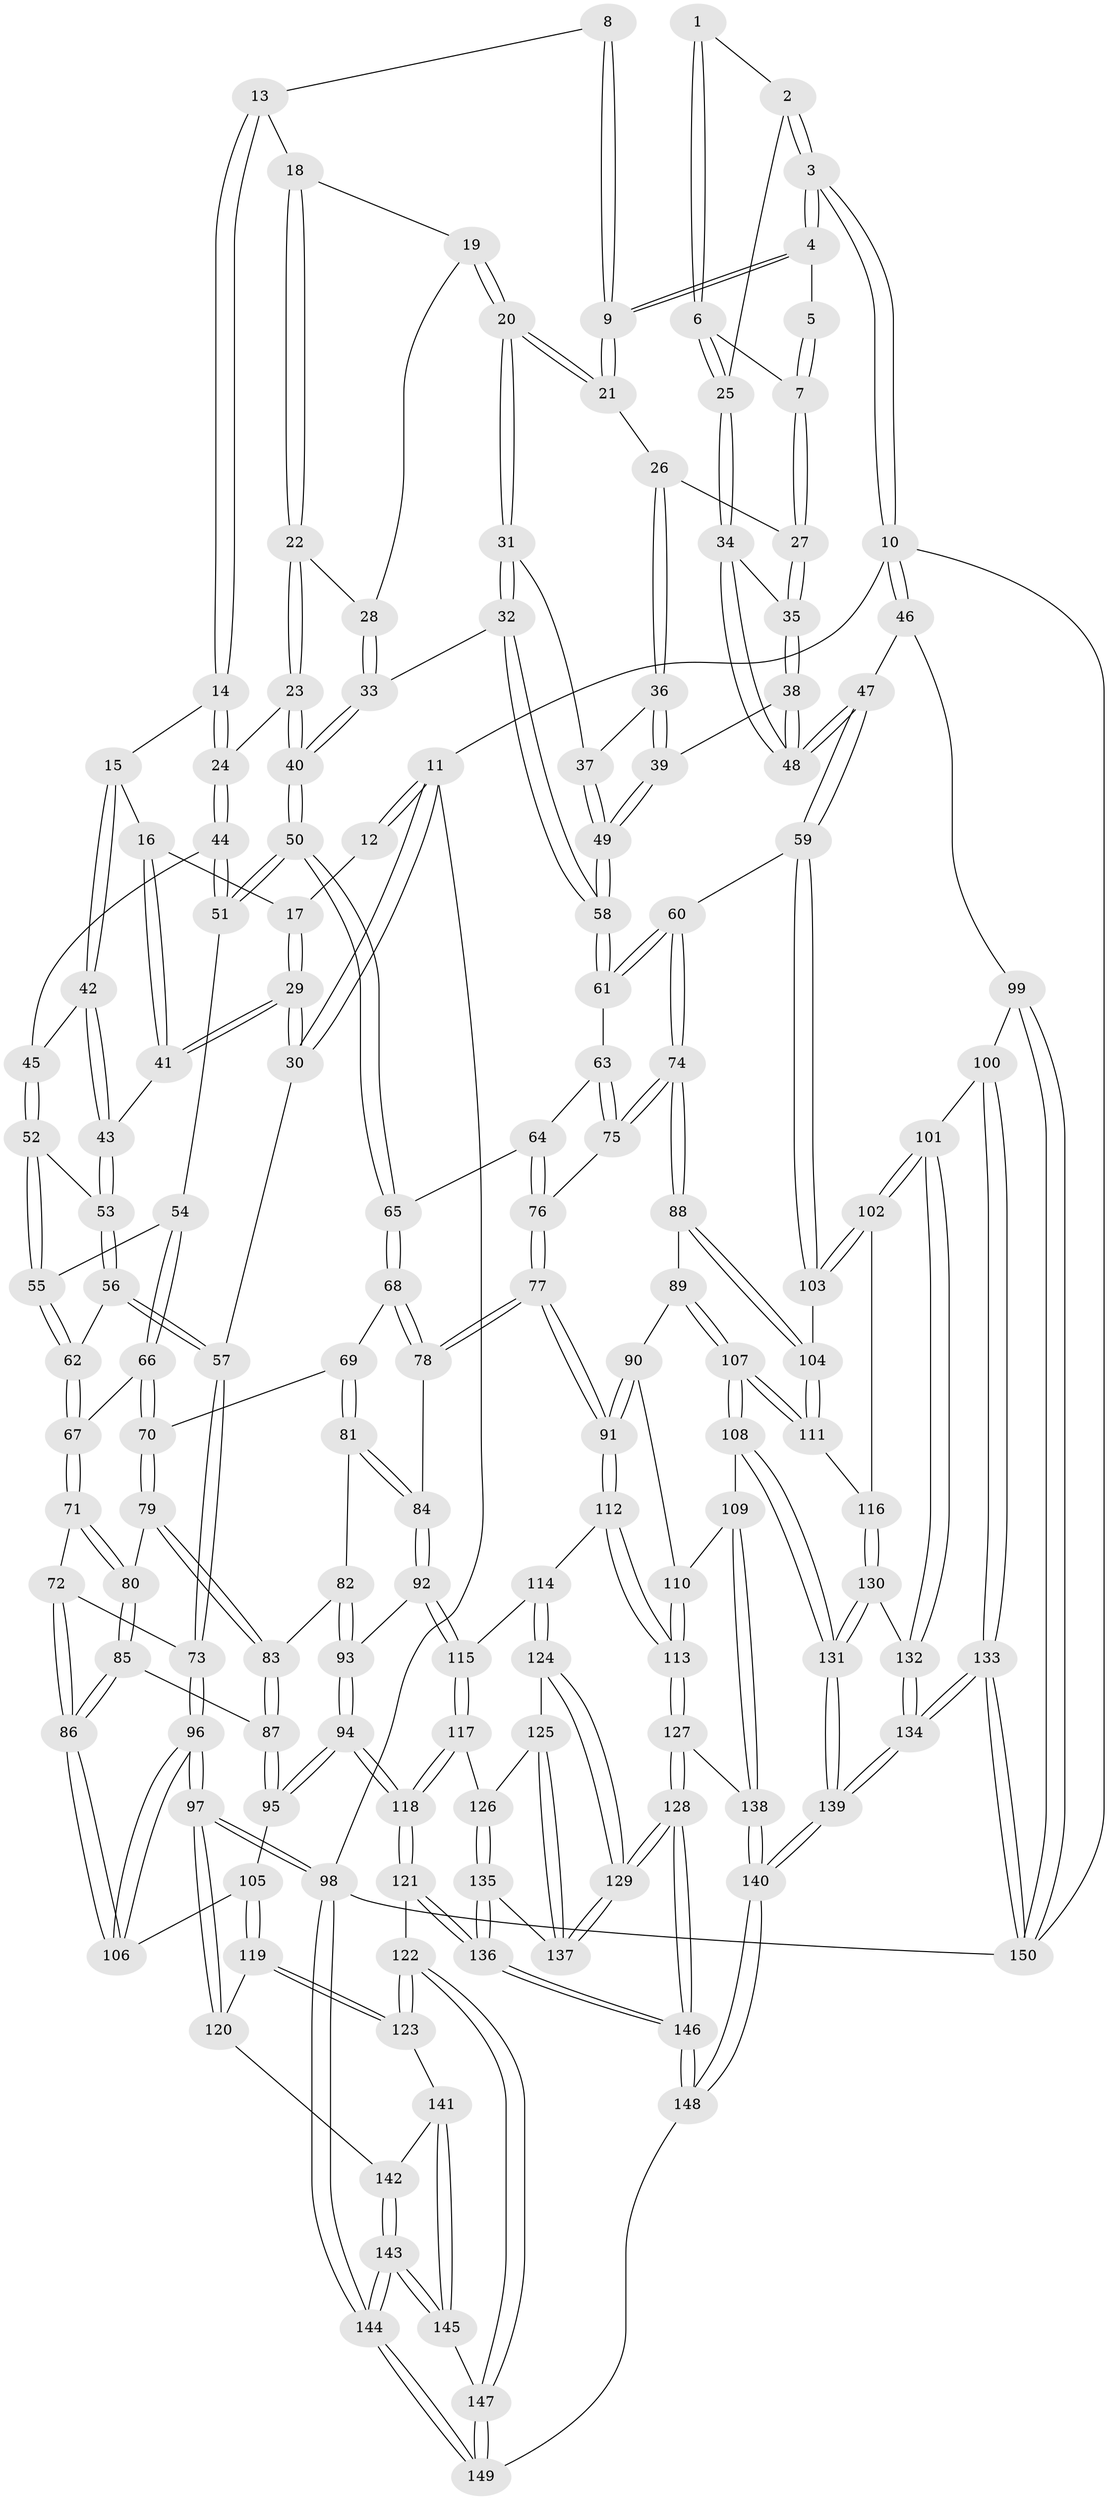 // coarse degree distribution, {2: 0.022222222222222223, 4: 0.4111111111111111, 7: 0.011111111111111112, 3: 0.12222222222222222, 5: 0.35555555555555557, 6: 0.07777777777777778}
// Generated by graph-tools (version 1.1) at 2025/24/03/03/25 07:24:38]
// undirected, 150 vertices, 372 edges
graph export_dot {
graph [start="1"]
  node [color=gray90,style=filled];
  1 [pos="+0.8741793319871745+0.048298685073847526"];
  2 [pos="+0.9836340700012375+0"];
  3 [pos="+1+0"];
  4 [pos="+1+0"];
  5 [pos="+0.8650655708845376+0.0380877823406663"];
  6 [pos="+0.8889909821160136+0.09949315544780378"];
  7 [pos="+0.7812746353205965+0.027156602614908116"];
  8 [pos="+0.16158799873835958+0"];
  9 [pos="+0.6136924128652268+0"];
  10 [pos="+1+0"];
  11 [pos="+0+0"];
  12 [pos="+0+0"];
  13 [pos="+0.18277818672014484+0"];
  14 [pos="+0.16712600805712102+0.08001586238196941"];
  15 [pos="+0.13299196718909495+0.0999604715469805"];
  16 [pos="+0.10494041306979036+0.10625374833709388"];
  17 [pos="+0.04474190396152221+0.08157132799465447"];
  18 [pos="+0.29292762662380994+0.0062975801552202235"];
  19 [pos="+0.36218842306605525+0.05575971632638751"];
  20 [pos="+0.4864617147274763+0.03509272521596735"];
  21 [pos="+0.6135152907783278+0"];
  22 [pos="+0.28490027762475145+0.11536161145552261"];
  23 [pos="+0.2693261513477701+0.1273372348428476"];
  24 [pos="+0.21651911565491472+0.1367622705980237"];
  25 [pos="+0.902122229638912+0.12398382303522898"];
  26 [pos="+0.6870102706042966+0"];
  27 [pos="+0.7084097060351755+0.0064636238281242315"];
  28 [pos="+0.33582942492731177+0.10524949558120882"];
  29 [pos="+0+0.16444123456478169"];
  30 [pos="+0+0.2403213054639764"];
  31 [pos="+0.4764366838967253+0.1836348551046369"];
  32 [pos="+0.4590633423165606+0.2202458257558458"];
  33 [pos="+0.4346191137014971+0.2379510147168359"];
  34 [pos="+0.8977263820279135+0.1911708880450373"];
  35 [pos="+0.7247394855963342+0.038330536066140966"];
  36 [pos="+0.64483987646333+0.11595583224971687"];
  37 [pos="+0.617521634328748+0.16242244070559733"];
  38 [pos="+0.7441608492681384+0.24122862469711803"];
  39 [pos="+0.7405839169743376+0.24174500040748828"];
  40 [pos="+0.4073833944968456+0.2694090613899372"];
  41 [pos="+0.05748690671289148+0.1569331227306744"];
  42 [pos="+0.11518070606768732+0.19097967563010637"];
  43 [pos="+0.08916463667005942+0.2078882968266139"];
  44 [pos="+0.21518811740271548+0.16047634739673006"];
  45 [pos="+0.16620204960549131+0.2061263262934481"];
  46 [pos="+1+0.35830432662898865"];
  47 [pos="+0.985863271465931+0.35578956574863785"];
  48 [pos="+0.931032397028575+0.3006037563085328"];
  49 [pos="+0.6731675279099694+0.2611886149563781"];
  50 [pos="+0.38571616868995934+0.306570979930461"];
  51 [pos="+0.28776611807639296+0.2980275165015965"];
  52 [pos="+0.1461964070012704+0.2955204810266608"];
  53 [pos="+0.06992740949778023+0.27806566446489933"];
  54 [pos="+0.21458954065050573+0.32781723094768667"];
  55 [pos="+0.15740641329953928+0.3042184825752581"];
  56 [pos="+0.040682208483059396+0.28670473830400234"];
  57 [pos="+0+0.31633716626290714"];
  58 [pos="+0.6309407023988054+0.30097239338946014"];
  59 [pos="+0.8434200192398909+0.4774278517311511"];
  60 [pos="+0.7645511925884194+0.484508488327856"];
  61 [pos="+0.6282060937281605+0.37588389786855797"];
  62 [pos="+0.09793407183776003+0.3963777085418112"];
  63 [pos="+0.5507637451088544+0.4155882962960767"];
  64 [pos="+0.48456588249149624+0.4083255957265722"];
  65 [pos="+0.4040970103128668+0.37185006122653574"];
  66 [pos="+0.1979725802589381+0.40479508149238186"];
  67 [pos="+0.09040699709999718+0.4650362828265683"];
  68 [pos="+0.37900345982907296+0.42664893205862836"];
  69 [pos="+0.2669355893279642+0.4877980600258236"];
  70 [pos="+0.25838384125336344+0.4845852113859738"];
  71 [pos="+0.08703035002913875+0.4690651327835143"];
  72 [pos="+0+0.4633427629901291"];
  73 [pos="+0+0.3827731915344913"];
  74 [pos="+0.663134592972068+0.5662871091854833"];
  75 [pos="+0.5766816110561792+0.5173222235807634"];
  76 [pos="+0.49986100043803694+0.5498210311621874"];
  77 [pos="+0.4392152535100599+0.6279005631402625"];
  78 [pos="+0.4211388453230649+0.6172524299775959"];
  79 [pos="+0.1511450590507466+0.5299020688135667"];
  80 [pos="+0.12675354452744797+0.5273193381229274"];
  81 [pos="+0.2759976660905956+0.5534124230793056"];
  82 [pos="+0.2579172976113009+0.5686128163319412"];
  83 [pos="+0.21329607639530596+0.5882338101431979"];
  84 [pos="+0.36944025006616416+0.6195960585780061"];
  85 [pos="+0.11515597379375785+0.5693216320891356"];
  86 [pos="+0.05561422502008285+0.6674016501675871"];
  87 [pos="+0.19905463886458835+0.6365617730774176"];
  88 [pos="+0.6565813460231605+0.5855090447597643"];
  89 [pos="+0.6345433269190915+0.632116927710458"];
  90 [pos="+0.5970966347010519+0.6426469788244916"];
  91 [pos="+0.4452886929445499+0.6372083363116601"];
  92 [pos="+0.2644893972201589+0.6923442310108558"];
  93 [pos="+0.2614312837907123+0.692778026743563"];
  94 [pos="+0.22374102340224172+0.7049133602267424"];
  95 [pos="+0.20130273551997682+0.6879617812107479"];
  96 [pos="+0+0.69232567499838"];
  97 [pos="+0+0.8345981500649354"];
  98 [pos="+0+1"];
  99 [pos="+1+0.7116106702234455"];
  100 [pos="+0.9564640849403188+0.7241194239772462"];
  101 [pos="+0.954836728667524+0.7241061502939845"];
  102 [pos="+0.9358640450765647+0.7148469186826891"];
  103 [pos="+0.8520416161583322+0.6203589419894744"];
  104 [pos="+0.7912654077406452+0.6840149749950459"];
  105 [pos="+0.06541673572870435+0.6803203554040662"];
  106 [pos="+0.05464813252911652+0.6706789965821301"];
  107 [pos="+0.6946775230836324+0.7448204496143445"];
  108 [pos="+0.6878409722973322+0.7670205984816255"];
  109 [pos="+0.6525377686713295+0.7957015315267617"];
  110 [pos="+0.5782018098261699+0.707123464640756"];
  111 [pos="+0.7724218515790902+0.7121428418361062"];
  112 [pos="+0.44569632475650567+0.6996201719204954"];
  113 [pos="+0.5216308703626914+0.822359787953532"];
  114 [pos="+0.3683397590584241+0.7603341132433746"];
  115 [pos="+0.34199993587268324+0.760221890869355"];
  116 [pos="+0.8326786695575157+0.7755820153319392"];
  117 [pos="+0.31388940777368457+0.7901356500320253"];
  118 [pos="+0.2154222772351287+0.7918150120933837"];
  119 [pos="+0.07121039619356677+0.7157945857207771"];
  120 [pos="+0+0.8315014507351689"];
  121 [pos="+0.19087679232657337+0.8489514411350938"];
  122 [pos="+0.16554681481667866+0.8563665834548265"];
  123 [pos="+0.11861739579729895+0.8345710120802134"];
  124 [pos="+0.36936988356672235+0.7677460892624391"];
  125 [pos="+0.3475829900785559+0.8323944461868944"];
  126 [pos="+0.31702790283255405+0.8090700043022172"];
  127 [pos="+0.5225590145759362+0.8248623149463133"];
  128 [pos="+0.4431577132137467+0.9103584072210369"];
  129 [pos="+0.43028343782254885+0.8979454851116087"];
  130 [pos="+0.8305152821713644+0.7986015166769265"];
  131 [pos="+0.7769333097419134+0.8488729052654724"];
  132 [pos="+0.9029795424902752+0.8442474032989257"];
  133 [pos="+1+1"];
  134 [pos="+0.9996589736538953+1"];
  135 [pos="+0.28660773672799555+0.8623127304513205"];
  136 [pos="+0.24629925807023687+0.8846438695456156"];
  137 [pos="+0.3532574033644312+0.8512531217929787"];
  138 [pos="+0.6047801266542782+0.8388658878534045"];
  139 [pos="+0.8348393728828989+1"];
  140 [pos="+0.8202121741314242+1"];
  141 [pos="+0.05905631308810284+0.848552095242006"];
  142 [pos="+0.05766036582799275+0.8487960932455519"];
  143 [pos="+0+1"];
  144 [pos="+0+1"];
  145 [pos="+0.07692440674412383+0.9825902353440494"];
  146 [pos="+0.3905754958524393+1"];
  147 [pos="+0.1530785696391394+0.8897084402398235"];
  148 [pos="+0.39381466779882823+1"];
  149 [pos="+0.26378975349186506+1"];
  150 [pos="+1+1"];
  1 -- 2;
  1 -- 6;
  1 -- 6;
  2 -- 3;
  2 -- 3;
  2 -- 25;
  3 -- 4;
  3 -- 4;
  3 -- 10;
  3 -- 10;
  4 -- 5;
  4 -- 9;
  4 -- 9;
  5 -- 7;
  5 -- 7;
  6 -- 7;
  6 -- 25;
  6 -- 25;
  7 -- 27;
  7 -- 27;
  8 -- 9;
  8 -- 9;
  8 -- 13;
  9 -- 21;
  9 -- 21;
  10 -- 11;
  10 -- 46;
  10 -- 46;
  10 -- 150;
  11 -- 12;
  11 -- 12;
  11 -- 30;
  11 -- 30;
  11 -- 98;
  12 -- 17;
  13 -- 14;
  13 -- 14;
  13 -- 18;
  14 -- 15;
  14 -- 24;
  14 -- 24;
  15 -- 16;
  15 -- 42;
  15 -- 42;
  16 -- 17;
  16 -- 41;
  16 -- 41;
  17 -- 29;
  17 -- 29;
  18 -- 19;
  18 -- 22;
  18 -- 22;
  19 -- 20;
  19 -- 20;
  19 -- 28;
  20 -- 21;
  20 -- 21;
  20 -- 31;
  20 -- 31;
  21 -- 26;
  22 -- 23;
  22 -- 23;
  22 -- 28;
  23 -- 24;
  23 -- 40;
  23 -- 40;
  24 -- 44;
  24 -- 44;
  25 -- 34;
  25 -- 34;
  26 -- 27;
  26 -- 36;
  26 -- 36;
  27 -- 35;
  27 -- 35;
  28 -- 33;
  28 -- 33;
  29 -- 30;
  29 -- 30;
  29 -- 41;
  29 -- 41;
  30 -- 57;
  31 -- 32;
  31 -- 32;
  31 -- 37;
  32 -- 33;
  32 -- 58;
  32 -- 58;
  33 -- 40;
  33 -- 40;
  34 -- 35;
  34 -- 48;
  34 -- 48;
  35 -- 38;
  35 -- 38;
  36 -- 37;
  36 -- 39;
  36 -- 39;
  37 -- 49;
  37 -- 49;
  38 -- 39;
  38 -- 48;
  38 -- 48;
  39 -- 49;
  39 -- 49;
  40 -- 50;
  40 -- 50;
  41 -- 43;
  42 -- 43;
  42 -- 43;
  42 -- 45;
  43 -- 53;
  43 -- 53;
  44 -- 45;
  44 -- 51;
  44 -- 51;
  45 -- 52;
  45 -- 52;
  46 -- 47;
  46 -- 99;
  47 -- 48;
  47 -- 48;
  47 -- 59;
  47 -- 59;
  49 -- 58;
  49 -- 58;
  50 -- 51;
  50 -- 51;
  50 -- 65;
  50 -- 65;
  51 -- 54;
  52 -- 53;
  52 -- 55;
  52 -- 55;
  53 -- 56;
  53 -- 56;
  54 -- 55;
  54 -- 66;
  54 -- 66;
  55 -- 62;
  55 -- 62;
  56 -- 57;
  56 -- 57;
  56 -- 62;
  57 -- 73;
  57 -- 73;
  58 -- 61;
  58 -- 61;
  59 -- 60;
  59 -- 103;
  59 -- 103;
  60 -- 61;
  60 -- 61;
  60 -- 74;
  60 -- 74;
  61 -- 63;
  62 -- 67;
  62 -- 67;
  63 -- 64;
  63 -- 75;
  63 -- 75;
  64 -- 65;
  64 -- 76;
  64 -- 76;
  65 -- 68;
  65 -- 68;
  66 -- 67;
  66 -- 70;
  66 -- 70;
  67 -- 71;
  67 -- 71;
  68 -- 69;
  68 -- 78;
  68 -- 78;
  69 -- 70;
  69 -- 81;
  69 -- 81;
  70 -- 79;
  70 -- 79;
  71 -- 72;
  71 -- 80;
  71 -- 80;
  72 -- 73;
  72 -- 86;
  72 -- 86;
  73 -- 96;
  73 -- 96;
  74 -- 75;
  74 -- 75;
  74 -- 88;
  74 -- 88;
  75 -- 76;
  76 -- 77;
  76 -- 77;
  77 -- 78;
  77 -- 78;
  77 -- 91;
  77 -- 91;
  78 -- 84;
  79 -- 80;
  79 -- 83;
  79 -- 83;
  80 -- 85;
  80 -- 85;
  81 -- 82;
  81 -- 84;
  81 -- 84;
  82 -- 83;
  82 -- 93;
  82 -- 93;
  83 -- 87;
  83 -- 87;
  84 -- 92;
  84 -- 92;
  85 -- 86;
  85 -- 86;
  85 -- 87;
  86 -- 106;
  86 -- 106;
  87 -- 95;
  87 -- 95;
  88 -- 89;
  88 -- 104;
  88 -- 104;
  89 -- 90;
  89 -- 107;
  89 -- 107;
  90 -- 91;
  90 -- 91;
  90 -- 110;
  91 -- 112;
  91 -- 112;
  92 -- 93;
  92 -- 115;
  92 -- 115;
  93 -- 94;
  93 -- 94;
  94 -- 95;
  94 -- 95;
  94 -- 118;
  94 -- 118;
  95 -- 105;
  96 -- 97;
  96 -- 97;
  96 -- 106;
  96 -- 106;
  97 -- 98;
  97 -- 98;
  97 -- 120;
  97 -- 120;
  98 -- 144;
  98 -- 144;
  98 -- 150;
  99 -- 100;
  99 -- 150;
  99 -- 150;
  100 -- 101;
  100 -- 133;
  100 -- 133;
  101 -- 102;
  101 -- 102;
  101 -- 132;
  101 -- 132;
  102 -- 103;
  102 -- 103;
  102 -- 116;
  103 -- 104;
  104 -- 111;
  104 -- 111;
  105 -- 106;
  105 -- 119;
  105 -- 119;
  107 -- 108;
  107 -- 108;
  107 -- 111;
  107 -- 111;
  108 -- 109;
  108 -- 131;
  108 -- 131;
  109 -- 110;
  109 -- 138;
  109 -- 138;
  110 -- 113;
  110 -- 113;
  111 -- 116;
  112 -- 113;
  112 -- 113;
  112 -- 114;
  113 -- 127;
  113 -- 127;
  114 -- 115;
  114 -- 124;
  114 -- 124;
  115 -- 117;
  115 -- 117;
  116 -- 130;
  116 -- 130;
  117 -- 118;
  117 -- 118;
  117 -- 126;
  118 -- 121;
  118 -- 121;
  119 -- 120;
  119 -- 123;
  119 -- 123;
  120 -- 142;
  121 -- 122;
  121 -- 136;
  121 -- 136;
  122 -- 123;
  122 -- 123;
  122 -- 147;
  122 -- 147;
  123 -- 141;
  124 -- 125;
  124 -- 129;
  124 -- 129;
  125 -- 126;
  125 -- 137;
  125 -- 137;
  126 -- 135;
  126 -- 135;
  127 -- 128;
  127 -- 128;
  127 -- 138;
  128 -- 129;
  128 -- 129;
  128 -- 146;
  128 -- 146;
  129 -- 137;
  129 -- 137;
  130 -- 131;
  130 -- 131;
  130 -- 132;
  131 -- 139;
  131 -- 139;
  132 -- 134;
  132 -- 134;
  133 -- 134;
  133 -- 134;
  133 -- 150;
  133 -- 150;
  134 -- 139;
  134 -- 139;
  135 -- 136;
  135 -- 136;
  135 -- 137;
  136 -- 146;
  136 -- 146;
  138 -- 140;
  138 -- 140;
  139 -- 140;
  139 -- 140;
  140 -- 148;
  140 -- 148;
  141 -- 142;
  141 -- 145;
  141 -- 145;
  142 -- 143;
  142 -- 143;
  143 -- 144;
  143 -- 144;
  143 -- 145;
  143 -- 145;
  144 -- 149;
  144 -- 149;
  145 -- 147;
  146 -- 148;
  146 -- 148;
  147 -- 149;
  147 -- 149;
  148 -- 149;
}
